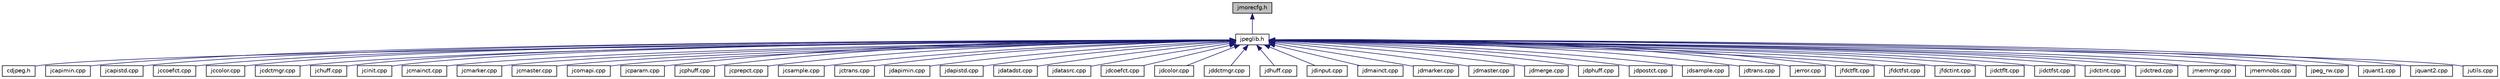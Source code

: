 digraph "jmorecfg.h"
{
 // INTERACTIVE_SVG=YES
  edge [fontname="Helvetica",fontsize="10",labelfontname="Helvetica",labelfontsize="10"];
  node [fontname="Helvetica",fontsize="10",shape=record];
  Node1 [label="jmorecfg.h",height=0.2,width=0.4,color="black", fillcolor="grey75", style="filled", fontcolor="black"];
  Node1 -> Node2 [dir="back",color="midnightblue",fontsize="10",style="solid",fontname="Helvetica"];
  Node2 [label="jpeglib.h",height=0.2,width=0.4,color="black", fillcolor="white", style="filled",URL="$jpeglib_8h.html"];
  Node2 -> Node3 [dir="back",color="midnightblue",fontsize="10",style="solid",fontname="Helvetica"];
  Node3 [label="cdjpeg.h",height=0.2,width=0.4,color="black", fillcolor="white", style="filled",URL="$cdjpeg_8h.html"];
  Node2 -> Node4 [dir="back",color="midnightblue",fontsize="10",style="solid",fontname="Helvetica"];
  Node4 [label="jcapimin.cpp",height=0.2,width=0.4,color="black", fillcolor="white", style="filled",URL="$jcapimin_8cpp.html"];
  Node2 -> Node5 [dir="back",color="midnightblue",fontsize="10",style="solid",fontname="Helvetica"];
  Node5 [label="jcapistd.cpp",height=0.2,width=0.4,color="black", fillcolor="white", style="filled",URL="$jcapistd_8cpp.html"];
  Node2 -> Node6 [dir="back",color="midnightblue",fontsize="10",style="solid",fontname="Helvetica"];
  Node6 [label="jccoefct.cpp",height=0.2,width=0.4,color="black", fillcolor="white", style="filled",URL="$jccoefct_8cpp.html"];
  Node2 -> Node7 [dir="back",color="midnightblue",fontsize="10",style="solid",fontname="Helvetica"];
  Node7 [label="jccolor.cpp",height=0.2,width=0.4,color="black", fillcolor="white", style="filled",URL="$jccolor_8cpp.html"];
  Node2 -> Node8 [dir="back",color="midnightblue",fontsize="10",style="solid",fontname="Helvetica"];
  Node8 [label="jcdctmgr.cpp",height=0.2,width=0.4,color="black", fillcolor="white", style="filled",URL="$jcdctmgr_8cpp.html"];
  Node2 -> Node9 [dir="back",color="midnightblue",fontsize="10",style="solid",fontname="Helvetica"];
  Node9 [label="jchuff.cpp",height=0.2,width=0.4,color="black", fillcolor="white", style="filled",URL="$jchuff_8cpp.html"];
  Node2 -> Node10 [dir="back",color="midnightblue",fontsize="10",style="solid",fontname="Helvetica"];
  Node10 [label="jcinit.cpp",height=0.2,width=0.4,color="black", fillcolor="white", style="filled",URL="$jcinit_8cpp.html"];
  Node2 -> Node11 [dir="back",color="midnightblue",fontsize="10",style="solid",fontname="Helvetica"];
  Node11 [label="jcmainct.cpp",height=0.2,width=0.4,color="black", fillcolor="white", style="filled",URL="$jcmainct_8cpp.html"];
  Node2 -> Node12 [dir="back",color="midnightblue",fontsize="10",style="solid",fontname="Helvetica"];
  Node12 [label="jcmarker.cpp",height=0.2,width=0.4,color="black", fillcolor="white", style="filled",URL="$jcmarker_8cpp.html"];
  Node2 -> Node13 [dir="back",color="midnightblue",fontsize="10",style="solid",fontname="Helvetica"];
  Node13 [label="jcmaster.cpp",height=0.2,width=0.4,color="black", fillcolor="white", style="filled",URL="$jcmaster_8cpp.html"];
  Node2 -> Node14 [dir="back",color="midnightblue",fontsize="10",style="solid",fontname="Helvetica"];
  Node14 [label="jcomapi.cpp",height=0.2,width=0.4,color="black", fillcolor="white", style="filled",URL="$jcomapi_8cpp.html"];
  Node2 -> Node15 [dir="back",color="midnightblue",fontsize="10",style="solid",fontname="Helvetica"];
  Node15 [label="jcparam.cpp",height=0.2,width=0.4,color="black", fillcolor="white", style="filled",URL="$jcparam_8cpp.html"];
  Node2 -> Node16 [dir="back",color="midnightblue",fontsize="10",style="solid",fontname="Helvetica"];
  Node16 [label="jcphuff.cpp",height=0.2,width=0.4,color="black", fillcolor="white", style="filled",URL="$jcphuff_8cpp.html"];
  Node2 -> Node17 [dir="back",color="midnightblue",fontsize="10",style="solid",fontname="Helvetica"];
  Node17 [label="jcprepct.cpp",height=0.2,width=0.4,color="black", fillcolor="white", style="filled",URL="$jcprepct_8cpp.html"];
  Node2 -> Node18 [dir="back",color="midnightblue",fontsize="10",style="solid",fontname="Helvetica"];
  Node18 [label="jcsample.cpp",height=0.2,width=0.4,color="black", fillcolor="white", style="filled",URL="$jcsample_8cpp.html"];
  Node2 -> Node19 [dir="back",color="midnightblue",fontsize="10",style="solid",fontname="Helvetica"];
  Node19 [label="jctrans.cpp",height=0.2,width=0.4,color="black", fillcolor="white", style="filled",URL="$jctrans_8cpp.html"];
  Node2 -> Node20 [dir="back",color="midnightblue",fontsize="10",style="solid",fontname="Helvetica"];
  Node20 [label="jdapimin.cpp",height=0.2,width=0.4,color="black", fillcolor="white", style="filled",URL="$jdapimin_8cpp.html"];
  Node2 -> Node21 [dir="back",color="midnightblue",fontsize="10",style="solid",fontname="Helvetica"];
  Node21 [label="jdapistd.cpp",height=0.2,width=0.4,color="black", fillcolor="white", style="filled",URL="$jdapistd_8cpp.html"];
  Node2 -> Node22 [dir="back",color="midnightblue",fontsize="10",style="solid",fontname="Helvetica"];
  Node22 [label="jdatadst.cpp",height=0.2,width=0.4,color="black", fillcolor="white", style="filled",URL="$jdatadst_8cpp.html"];
  Node2 -> Node23 [dir="back",color="midnightblue",fontsize="10",style="solid",fontname="Helvetica"];
  Node23 [label="jdatasrc.cpp",height=0.2,width=0.4,color="black", fillcolor="white", style="filled",URL="$jdatasrc_8cpp.html"];
  Node2 -> Node24 [dir="back",color="midnightblue",fontsize="10",style="solid",fontname="Helvetica"];
  Node24 [label="jdcoefct.cpp",height=0.2,width=0.4,color="black", fillcolor="white", style="filled",URL="$jdcoefct_8cpp.html"];
  Node2 -> Node25 [dir="back",color="midnightblue",fontsize="10",style="solid",fontname="Helvetica"];
  Node25 [label="jdcolor.cpp",height=0.2,width=0.4,color="black", fillcolor="white", style="filled",URL="$jdcolor_8cpp.html"];
  Node2 -> Node26 [dir="back",color="midnightblue",fontsize="10",style="solid",fontname="Helvetica"];
  Node26 [label="jddctmgr.cpp",height=0.2,width=0.4,color="black", fillcolor="white", style="filled",URL="$jddctmgr_8cpp.html"];
  Node2 -> Node27 [dir="back",color="midnightblue",fontsize="10",style="solid",fontname="Helvetica"];
  Node27 [label="jdhuff.cpp",height=0.2,width=0.4,color="black", fillcolor="white", style="filled",URL="$jdhuff_8cpp.html"];
  Node2 -> Node28 [dir="back",color="midnightblue",fontsize="10",style="solid",fontname="Helvetica"];
  Node28 [label="jdinput.cpp",height=0.2,width=0.4,color="black", fillcolor="white", style="filled",URL="$jdinput_8cpp.html"];
  Node2 -> Node29 [dir="back",color="midnightblue",fontsize="10",style="solid",fontname="Helvetica"];
  Node29 [label="jdmainct.cpp",height=0.2,width=0.4,color="black", fillcolor="white", style="filled",URL="$jdmainct_8cpp.html"];
  Node2 -> Node30 [dir="back",color="midnightblue",fontsize="10",style="solid",fontname="Helvetica"];
  Node30 [label="jdmarker.cpp",height=0.2,width=0.4,color="black", fillcolor="white", style="filled",URL="$jdmarker_8cpp.html"];
  Node2 -> Node31 [dir="back",color="midnightblue",fontsize="10",style="solid",fontname="Helvetica"];
  Node31 [label="jdmaster.cpp",height=0.2,width=0.4,color="black", fillcolor="white", style="filled",URL="$jdmaster_8cpp.html"];
  Node2 -> Node32 [dir="back",color="midnightblue",fontsize="10",style="solid",fontname="Helvetica"];
  Node32 [label="jdmerge.cpp",height=0.2,width=0.4,color="black", fillcolor="white", style="filled",URL="$jdmerge_8cpp.html"];
  Node2 -> Node33 [dir="back",color="midnightblue",fontsize="10",style="solid",fontname="Helvetica"];
  Node33 [label="jdphuff.cpp",height=0.2,width=0.4,color="black", fillcolor="white", style="filled",URL="$jdphuff_8cpp.html"];
  Node2 -> Node34 [dir="back",color="midnightblue",fontsize="10",style="solid",fontname="Helvetica"];
  Node34 [label="jdpostct.cpp",height=0.2,width=0.4,color="black", fillcolor="white", style="filled",URL="$jdpostct_8cpp.html"];
  Node2 -> Node35 [dir="back",color="midnightblue",fontsize="10",style="solid",fontname="Helvetica"];
  Node35 [label="jdsample.cpp",height=0.2,width=0.4,color="black", fillcolor="white", style="filled",URL="$jdsample_8cpp.html"];
  Node2 -> Node36 [dir="back",color="midnightblue",fontsize="10",style="solid",fontname="Helvetica"];
  Node36 [label="jdtrans.cpp",height=0.2,width=0.4,color="black", fillcolor="white", style="filled",URL="$jdtrans_8cpp.html"];
  Node2 -> Node37 [dir="back",color="midnightblue",fontsize="10",style="solid",fontname="Helvetica"];
  Node37 [label="jerror.cpp",height=0.2,width=0.4,color="black", fillcolor="white", style="filled",URL="$jerror_8cpp.html"];
  Node2 -> Node38 [dir="back",color="midnightblue",fontsize="10",style="solid",fontname="Helvetica"];
  Node38 [label="jfdctflt.cpp",height=0.2,width=0.4,color="black", fillcolor="white", style="filled",URL="$jfdctflt_8cpp.html"];
  Node2 -> Node39 [dir="back",color="midnightblue",fontsize="10",style="solid",fontname="Helvetica"];
  Node39 [label="jfdctfst.cpp",height=0.2,width=0.4,color="black", fillcolor="white", style="filled",URL="$jfdctfst_8cpp.html"];
  Node2 -> Node40 [dir="back",color="midnightblue",fontsize="10",style="solid",fontname="Helvetica"];
  Node40 [label="jfdctint.cpp",height=0.2,width=0.4,color="black", fillcolor="white", style="filled",URL="$jfdctint_8cpp.html"];
  Node2 -> Node41 [dir="back",color="midnightblue",fontsize="10",style="solid",fontname="Helvetica"];
  Node41 [label="jidctflt.cpp",height=0.2,width=0.4,color="black", fillcolor="white", style="filled",URL="$jidctflt_8cpp.html"];
  Node2 -> Node42 [dir="back",color="midnightblue",fontsize="10",style="solid",fontname="Helvetica"];
  Node42 [label="jidctfst.cpp",height=0.2,width=0.4,color="black", fillcolor="white", style="filled",URL="$jidctfst_8cpp.html"];
  Node2 -> Node43 [dir="back",color="midnightblue",fontsize="10",style="solid",fontname="Helvetica"];
  Node43 [label="jidctint.cpp",height=0.2,width=0.4,color="black", fillcolor="white", style="filled",URL="$jidctint_8cpp.html"];
  Node2 -> Node44 [dir="back",color="midnightblue",fontsize="10",style="solid",fontname="Helvetica"];
  Node44 [label="jidctred.cpp",height=0.2,width=0.4,color="black", fillcolor="white", style="filled",URL="$jidctred_8cpp.html"];
  Node2 -> Node45 [dir="back",color="midnightblue",fontsize="10",style="solid",fontname="Helvetica"];
  Node45 [label="jmemmgr.cpp",height=0.2,width=0.4,color="black", fillcolor="white", style="filled",URL="$jmemmgr_8cpp.html"];
  Node2 -> Node46 [dir="back",color="midnightblue",fontsize="10",style="solid",fontname="Helvetica"];
  Node46 [label="jmemnobs.cpp",height=0.2,width=0.4,color="black", fillcolor="white", style="filled",URL="$jmemnobs_8cpp.html"];
  Node2 -> Node47 [dir="back",color="midnightblue",fontsize="10",style="solid",fontname="Helvetica"];
  Node47 [label="jpeg_rw.cpp",height=0.2,width=0.4,color="black", fillcolor="white", style="filled",URL="$jpeg__rw_8cpp.html"];
  Node2 -> Node48 [dir="back",color="midnightblue",fontsize="10",style="solid",fontname="Helvetica"];
  Node48 [label="jquant1.cpp",height=0.2,width=0.4,color="black", fillcolor="white", style="filled",URL="$jquant1_8cpp.html"];
  Node2 -> Node49 [dir="back",color="midnightblue",fontsize="10",style="solid",fontname="Helvetica"];
  Node49 [label="jquant2.cpp",height=0.2,width=0.4,color="black", fillcolor="white", style="filled",URL="$jquant2_8cpp.html"];
  Node2 -> Node50 [dir="back",color="midnightblue",fontsize="10",style="solid",fontname="Helvetica"];
  Node50 [label="jutils.cpp",height=0.2,width=0.4,color="black", fillcolor="white", style="filled",URL="$jutils_8cpp.html"];
}
